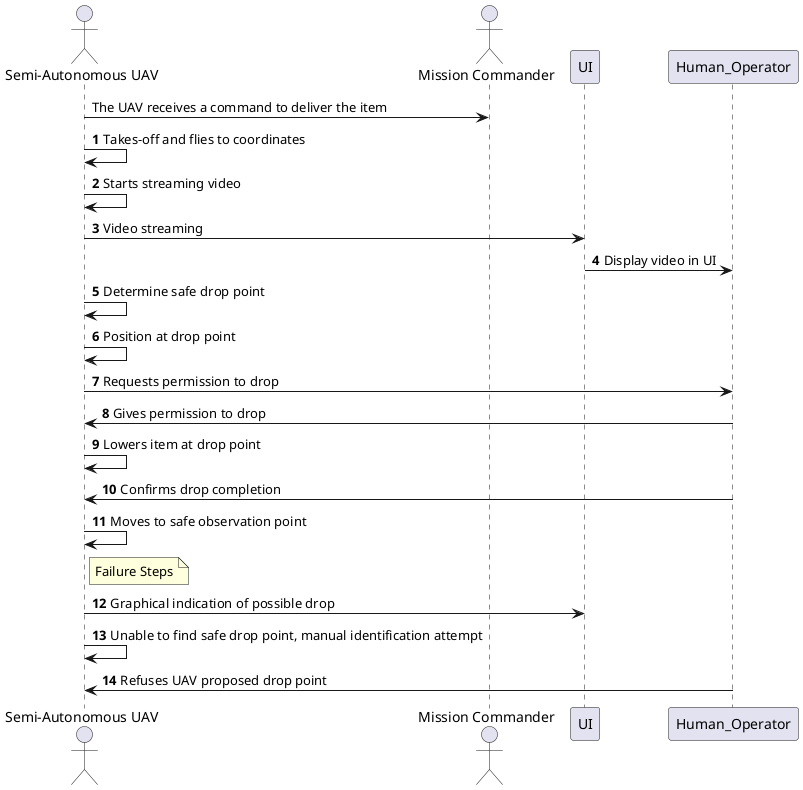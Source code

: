 @startuml Item_Drop

actor "Semi-Autonomous UAV"
actor "Mission Commander"

"Semi-Autonomous UAV" -> "Mission Commander": The UAV receives a command to deliver the item

autonumber

participant "Semi-Autonomous UAV"
participant "Mission Commander"
participant UI
participant Human_Operator

"Semi-Autonomous UAV" -> "Semi-Autonomous UAV": Takes-off and flies to coordinates
"Semi-Autonomous UAV" -> "Semi-Autonomous UAV": Starts streaming video
"Semi-Autonomous UAV" -> UI: Video streaming
UI -> Human_Operator: Display video in UI
"Semi-Autonomous UAV" -> "Semi-Autonomous UAV": Determine safe drop point
"Semi-Autonomous UAV" -> "Semi-Autonomous UAV": Position at drop point
"Semi-Autonomous UAV" -> Human_Operator: Requests permission to drop
Human_Operator -> "Semi-Autonomous UAV": Gives permission to drop
"Semi-Autonomous UAV" -> "Semi-Autonomous UAV": Lowers item at drop point
Human_Operator -> "Semi-Autonomous UAV": Confirms drop completion
"Semi-Autonomous UAV" -> "Semi-Autonomous UAV": Moves to safe observation point

note right of "Semi-Autonomous UAV": Failure Steps
"Semi-Autonomous UAV" -> UI: Graphical indication of possible drop
"Semi-Autonomous UAV" -> "Semi-Autonomous UAV": Unable to find safe drop point, manual identification attempt
"Human_Operator" -> "Semi-Autonomous UAV": Refuses UAV proposed drop point

@enduml
